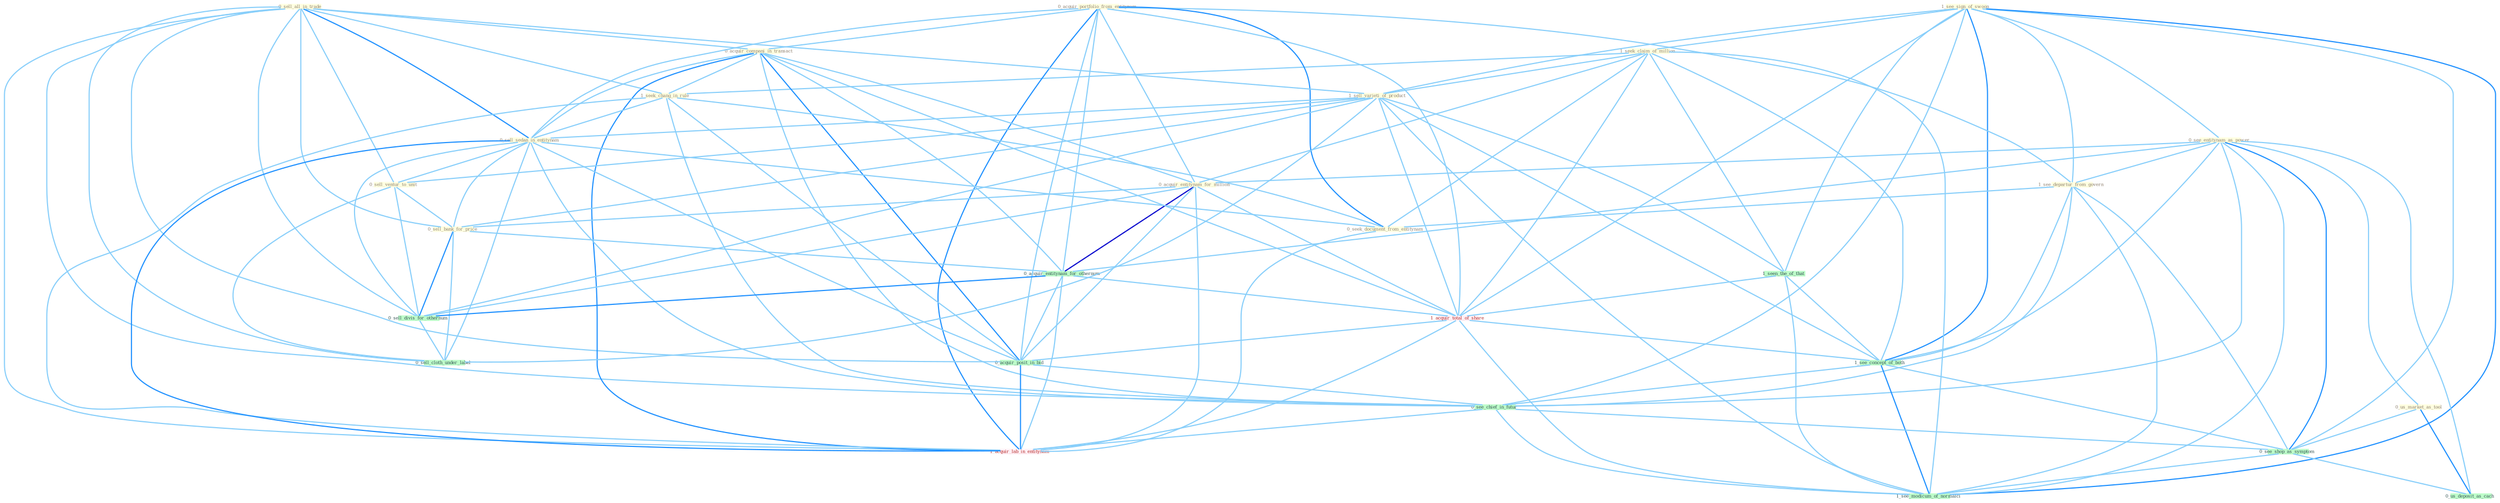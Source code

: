 Graph G{ 
    node
    [shape=polygon,style=filled,width=.5,height=.06,color="#BDFCC9",fixedsize=true,fontsize=4,
    fontcolor="#2f4f4f"];
    {node
    [color="#ffffe0", fontcolor="#8b7d6b"] "1_see_sign_of_swoon " "1_seek_claim_of_million " "0_see_entitynam_as_power " "0_acquir_portfolio_from_entitynam " "1_see_departur_from_govern " "0_sell_all_in_trade " "0_acquir_compani_in_transact " "0_acquir_entitynam_for_million " "1_seek_chang_in_rule " "1_sell_varieti_of_product " "0_sell_sedan_in_entitynam " "0_us_market_as_tool " "0_seek_document_from_entitynam " "0_sell_ventur_to_unit " "0_sell_bank_for_price "}
{node [color="#fff0f5", fontcolor="#b22222"] "1_acquir_total_of_share " "1_acquir_lab_in_entitynam "}
edge [color="#B0E2FF"];

	"1_see_sign_of_swoon " -- "1_seek_claim_of_million " [w="1", color="#87cefa" ];
	"1_see_sign_of_swoon " -- "0_see_entitynam_as_power " [w="1", color="#87cefa" ];
	"1_see_sign_of_swoon " -- "1_see_departur_from_govern " [w="1", color="#87cefa" ];
	"1_see_sign_of_swoon " -- "1_sell_varieti_of_product " [w="1", color="#87cefa" ];
	"1_see_sign_of_swoon " -- "1_seen_the_of_that " [w="1", color="#87cefa" ];
	"1_see_sign_of_swoon " -- "1_acquir_total_of_share " [w="1", color="#87cefa" ];
	"1_see_sign_of_swoon " -- "1_see_concept_of_both " [w="2", color="#1e90ff" , len=0.8];
	"1_see_sign_of_swoon " -- "0_see_chief_in_futur " [w="1", color="#87cefa" ];
	"1_see_sign_of_swoon " -- "0_see_shop_as_symptom " [w="1", color="#87cefa" ];
	"1_see_sign_of_swoon " -- "1_see_modicum_of_normalci " [w="2", color="#1e90ff" , len=0.8];
	"1_seek_claim_of_million " -- "0_acquir_entitynam_for_million " [w="1", color="#87cefa" ];
	"1_seek_claim_of_million " -- "1_seek_chang_in_rule " [w="1", color="#87cefa" ];
	"1_seek_claim_of_million " -- "1_sell_varieti_of_product " [w="1", color="#87cefa" ];
	"1_seek_claim_of_million " -- "0_seek_document_from_entitynam " [w="1", color="#87cefa" ];
	"1_seek_claim_of_million " -- "1_seen_the_of_that " [w="1", color="#87cefa" ];
	"1_seek_claim_of_million " -- "1_acquir_total_of_share " [w="1", color="#87cefa" ];
	"1_seek_claim_of_million " -- "1_see_concept_of_both " [w="1", color="#87cefa" ];
	"1_seek_claim_of_million " -- "1_see_modicum_of_normalci " [w="1", color="#87cefa" ];
	"0_see_entitynam_as_power " -- "1_see_departur_from_govern " [w="1", color="#87cefa" ];
	"0_see_entitynam_as_power " -- "0_acquir_entitynam_for_million " [w="1", color="#87cefa" ];
	"0_see_entitynam_as_power " -- "0_us_market_as_tool " [w="1", color="#87cefa" ];
	"0_see_entitynam_as_power " -- "0_acquir_entitynam_for_othernum " [w="1", color="#87cefa" ];
	"0_see_entitynam_as_power " -- "1_see_concept_of_both " [w="1", color="#87cefa" ];
	"0_see_entitynam_as_power " -- "0_see_chief_in_futur " [w="1", color="#87cefa" ];
	"0_see_entitynam_as_power " -- "0_see_shop_as_symptom " [w="2", color="#1e90ff" , len=0.8];
	"0_see_entitynam_as_power " -- "0_us_deposit_as_cach " [w="1", color="#87cefa" ];
	"0_see_entitynam_as_power " -- "1_see_modicum_of_normalci " [w="1", color="#87cefa" ];
	"0_acquir_portfolio_from_entitynam " -- "1_see_departur_from_govern " [w="1", color="#87cefa" ];
	"0_acquir_portfolio_from_entitynam " -- "0_acquir_compani_in_transact " [w="1", color="#87cefa" ];
	"0_acquir_portfolio_from_entitynam " -- "0_acquir_entitynam_for_million " [w="1", color="#87cefa" ];
	"0_acquir_portfolio_from_entitynam " -- "0_sell_sedan_in_entitynam " [w="1", color="#87cefa" ];
	"0_acquir_portfolio_from_entitynam " -- "0_seek_document_from_entitynam " [w="2", color="#1e90ff" , len=0.8];
	"0_acquir_portfolio_from_entitynam " -- "0_acquir_entitynam_for_othernum " [w="1", color="#87cefa" ];
	"0_acquir_portfolio_from_entitynam " -- "1_acquir_total_of_share " [w="1", color="#87cefa" ];
	"0_acquir_portfolio_from_entitynam " -- "0_acquir_posit_in_bid " [w="1", color="#87cefa" ];
	"0_acquir_portfolio_from_entitynam " -- "1_acquir_lab_in_entitynam " [w="2", color="#1e90ff" , len=0.8];
	"1_see_departur_from_govern " -- "0_seek_document_from_entitynam " [w="1", color="#87cefa" ];
	"1_see_departur_from_govern " -- "1_see_concept_of_both " [w="1", color="#87cefa" ];
	"1_see_departur_from_govern " -- "0_see_chief_in_futur " [w="1", color="#87cefa" ];
	"1_see_departur_from_govern " -- "0_see_shop_as_symptom " [w="1", color="#87cefa" ];
	"1_see_departur_from_govern " -- "1_see_modicum_of_normalci " [w="1", color="#87cefa" ];
	"0_sell_all_in_trade " -- "0_acquir_compani_in_transact " [w="1", color="#87cefa" ];
	"0_sell_all_in_trade " -- "1_seek_chang_in_rule " [w="1", color="#87cefa" ];
	"0_sell_all_in_trade " -- "1_sell_varieti_of_product " [w="1", color="#87cefa" ];
	"0_sell_all_in_trade " -- "0_sell_sedan_in_entitynam " [w="2", color="#1e90ff" , len=0.8];
	"0_sell_all_in_trade " -- "0_sell_ventur_to_unit " [w="1", color="#87cefa" ];
	"0_sell_all_in_trade " -- "0_sell_bank_for_price " [w="1", color="#87cefa" ];
	"0_sell_all_in_trade " -- "0_sell_divis_for_othernum " [w="1", color="#87cefa" ];
	"0_sell_all_in_trade " -- "0_sell_cloth_under_label " [w="1", color="#87cefa" ];
	"0_sell_all_in_trade " -- "0_acquir_posit_in_bid " [w="1", color="#87cefa" ];
	"0_sell_all_in_trade " -- "0_see_chief_in_futur " [w="1", color="#87cefa" ];
	"0_sell_all_in_trade " -- "1_acquir_lab_in_entitynam " [w="1", color="#87cefa" ];
	"0_acquir_compani_in_transact " -- "0_acquir_entitynam_for_million " [w="1", color="#87cefa" ];
	"0_acquir_compani_in_transact " -- "1_seek_chang_in_rule " [w="1", color="#87cefa" ];
	"0_acquir_compani_in_transact " -- "0_sell_sedan_in_entitynam " [w="1", color="#87cefa" ];
	"0_acquir_compani_in_transact " -- "0_acquir_entitynam_for_othernum " [w="1", color="#87cefa" ];
	"0_acquir_compani_in_transact " -- "1_acquir_total_of_share " [w="1", color="#87cefa" ];
	"0_acquir_compani_in_transact " -- "0_acquir_posit_in_bid " [w="2", color="#1e90ff" , len=0.8];
	"0_acquir_compani_in_transact " -- "0_see_chief_in_futur " [w="1", color="#87cefa" ];
	"0_acquir_compani_in_transact " -- "1_acquir_lab_in_entitynam " [w="2", color="#1e90ff" , len=0.8];
	"0_acquir_entitynam_for_million " -- "0_sell_bank_for_price " [w="1", color="#87cefa" ];
	"0_acquir_entitynam_for_million " -- "0_acquir_entitynam_for_othernum " [w="3", color="#0000cd" , len=0.6];
	"0_acquir_entitynam_for_million " -- "0_sell_divis_for_othernum " [w="1", color="#87cefa" ];
	"0_acquir_entitynam_for_million " -- "1_acquir_total_of_share " [w="1", color="#87cefa" ];
	"0_acquir_entitynam_for_million " -- "0_acquir_posit_in_bid " [w="1", color="#87cefa" ];
	"0_acquir_entitynam_for_million " -- "1_acquir_lab_in_entitynam " [w="1", color="#87cefa" ];
	"1_seek_chang_in_rule " -- "0_sell_sedan_in_entitynam " [w="1", color="#87cefa" ];
	"1_seek_chang_in_rule " -- "0_seek_document_from_entitynam " [w="1", color="#87cefa" ];
	"1_seek_chang_in_rule " -- "0_acquir_posit_in_bid " [w="1", color="#87cefa" ];
	"1_seek_chang_in_rule " -- "0_see_chief_in_futur " [w="1", color="#87cefa" ];
	"1_seek_chang_in_rule " -- "1_acquir_lab_in_entitynam " [w="1", color="#87cefa" ];
	"1_sell_varieti_of_product " -- "0_sell_sedan_in_entitynam " [w="1", color="#87cefa" ];
	"1_sell_varieti_of_product " -- "0_sell_ventur_to_unit " [w="1", color="#87cefa" ];
	"1_sell_varieti_of_product " -- "0_sell_bank_for_price " [w="1", color="#87cefa" ];
	"1_sell_varieti_of_product " -- "1_seen_the_of_that " [w="1", color="#87cefa" ];
	"1_sell_varieti_of_product " -- "0_sell_divis_for_othernum " [w="1", color="#87cefa" ];
	"1_sell_varieti_of_product " -- "1_acquir_total_of_share " [w="1", color="#87cefa" ];
	"1_sell_varieti_of_product " -- "0_sell_cloth_under_label " [w="1", color="#87cefa" ];
	"1_sell_varieti_of_product " -- "1_see_concept_of_both " [w="1", color="#87cefa" ];
	"1_sell_varieti_of_product " -- "1_see_modicum_of_normalci " [w="1", color="#87cefa" ];
	"0_sell_sedan_in_entitynam " -- "0_seek_document_from_entitynam " [w="1", color="#87cefa" ];
	"0_sell_sedan_in_entitynam " -- "0_sell_ventur_to_unit " [w="1", color="#87cefa" ];
	"0_sell_sedan_in_entitynam " -- "0_sell_bank_for_price " [w="1", color="#87cefa" ];
	"0_sell_sedan_in_entitynam " -- "0_sell_divis_for_othernum " [w="1", color="#87cefa" ];
	"0_sell_sedan_in_entitynam " -- "0_sell_cloth_under_label " [w="1", color="#87cefa" ];
	"0_sell_sedan_in_entitynam " -- "0_acquir_posit_in_bid " [w="1", color="#87cefa" ];
	"0_sell_sedan_in_entitynam " -- "0_see_chief_in_futur " [w="1", color="#87cefa" ];
	"0_sell_sedan_in_entitynam " -- "1_acquir_lab_in_entitynam " [w="2", color="#1e90ff" , len=0.8];
	"0_us_market_as_tool " -- "0_see_shop_as_symptom " [w="1", color="#87cefa" ];
	"0_us_market_as_tool " -- "0_us_deposit_as_cach " [w="2", color="#1e90ff" , len=0.8];
	"0_seek_document_from_entitynam " -- "1_acquir_lab_in_entitynam " [w="1", color="#87cefa" ];
	"0_sell_ventur_to_unit " -- "0_sell_bank_for_price " [w="1", color="#87cefa" ];
	"0_sell_ventur_to_unit " -- "0_sell_divis_for_othernum " [w="1", color="#87cefa" ];
	"0_sell_ventur_to_unit " -- "0_sell_cloth_under_label " [w="1", color="#87cefa" ];
	"0_sell_bank_for_price " -- "0_acquir_entitynam_for_othernum " [w="1", color="#87cefa" ];
	"0_sell_bank_for_price " -- "0_sell_divis_for_othernum " [w="2", color="#1e90ff" , len=0.8];
	"0_sell_bank_for_price " -- "0_sell_cloth_under_label " [w="1", color="#87cefa" ];
	"0_acquir_entitynam_for_othernum " -- "0_sell_divis_for_othernum " [w="2", color="#1e90ff" , len=0.8];
	"0_acquir_entitynam_for_othernum " -- "1_acquir_total_of_share " [w="1", color="#87cefa" ];
	"0_acquir_entitynam_for_othernum " -- "0_acquir_posit_in_bid " [w="1", color="#87cefa" ];
	"0_acquir_entitynam_for_othernum " -- "1_acquir_lab_in_entitynam " [w="1", color="#87cefa" ];
	"1_seen_the_of_that " -- "1_acquir_total_of_share " [w="1", color="#87cefa" ];
	"1_seen_the_of_that " -- "1_see_concept_of_both " [w="1", color="#87cefa" ];
	"1_seen_the_of_that " -- "1_see_modicum_of_normalci " [w="1", color="#87cefa" ];
	"0_sell_divis_for_othernum " -- "0_sell_cloth_under_label " [w="1", color="#87cefa" ];
	"1_acquir_total_of_share " -- "0_acquir_posit_in_bid " [w="1", color="#87cefa" ];
	"1_acquir_total_of_share " -- "1_see_concept_of_both " [w="1", color="#87cefa" ];
	"1_acquir_total_of_share " -- "1_acquir_lab_in_entitynam " [w="1", color="#87cefa" ];
	"1_acquir_total_of_share " -- "1_see_modicum_of_normalci " [w="1", color="#87cefa" ];
	"0_acquir_posit_in_bid " -- "0_see_chief_in_futur " [w="1", color="#87cefa" ];
	"0_acquir_posit_in_bid " -- "1_acquir_lab_in_entitynam " [w="2", color="#1e90ff" , len=0.8];
	"1_see_concept_of_both " -- "0_see_chief_in_futur " [w="1", color="#87cefa" ];
	"1_see_concept_of_both " -- "0_see_shop_as_symptom " [w="1", color="#87cefa" ];
	"1_see_concept_of_both " -- "1_see_modicum_of_normalci " [w="2", color="#1e90ff" , len=0.8];
	"0_see_chief_in_futur " -- "0_see_shop_as_symptom " [w="1", color="#87cefa" ];
	"0_see_chief_in_futur " -- "1_acquir_lab_in_entitynam " [w="1", color="#87cefa" ];
	"0_see_chief_in_futur " -- "1_see_modicum_of_normalci " [w="1", color="#87cefa" ];
	"0_see_shop_as_symptom " -- "0_us_deposit_as_cach " [w="1", color="#87cefa" ];
	"0_see_shop_as_symptom " -- "1_see_modicum_of_normalci " [w="1", color="#87cefa" ];
}